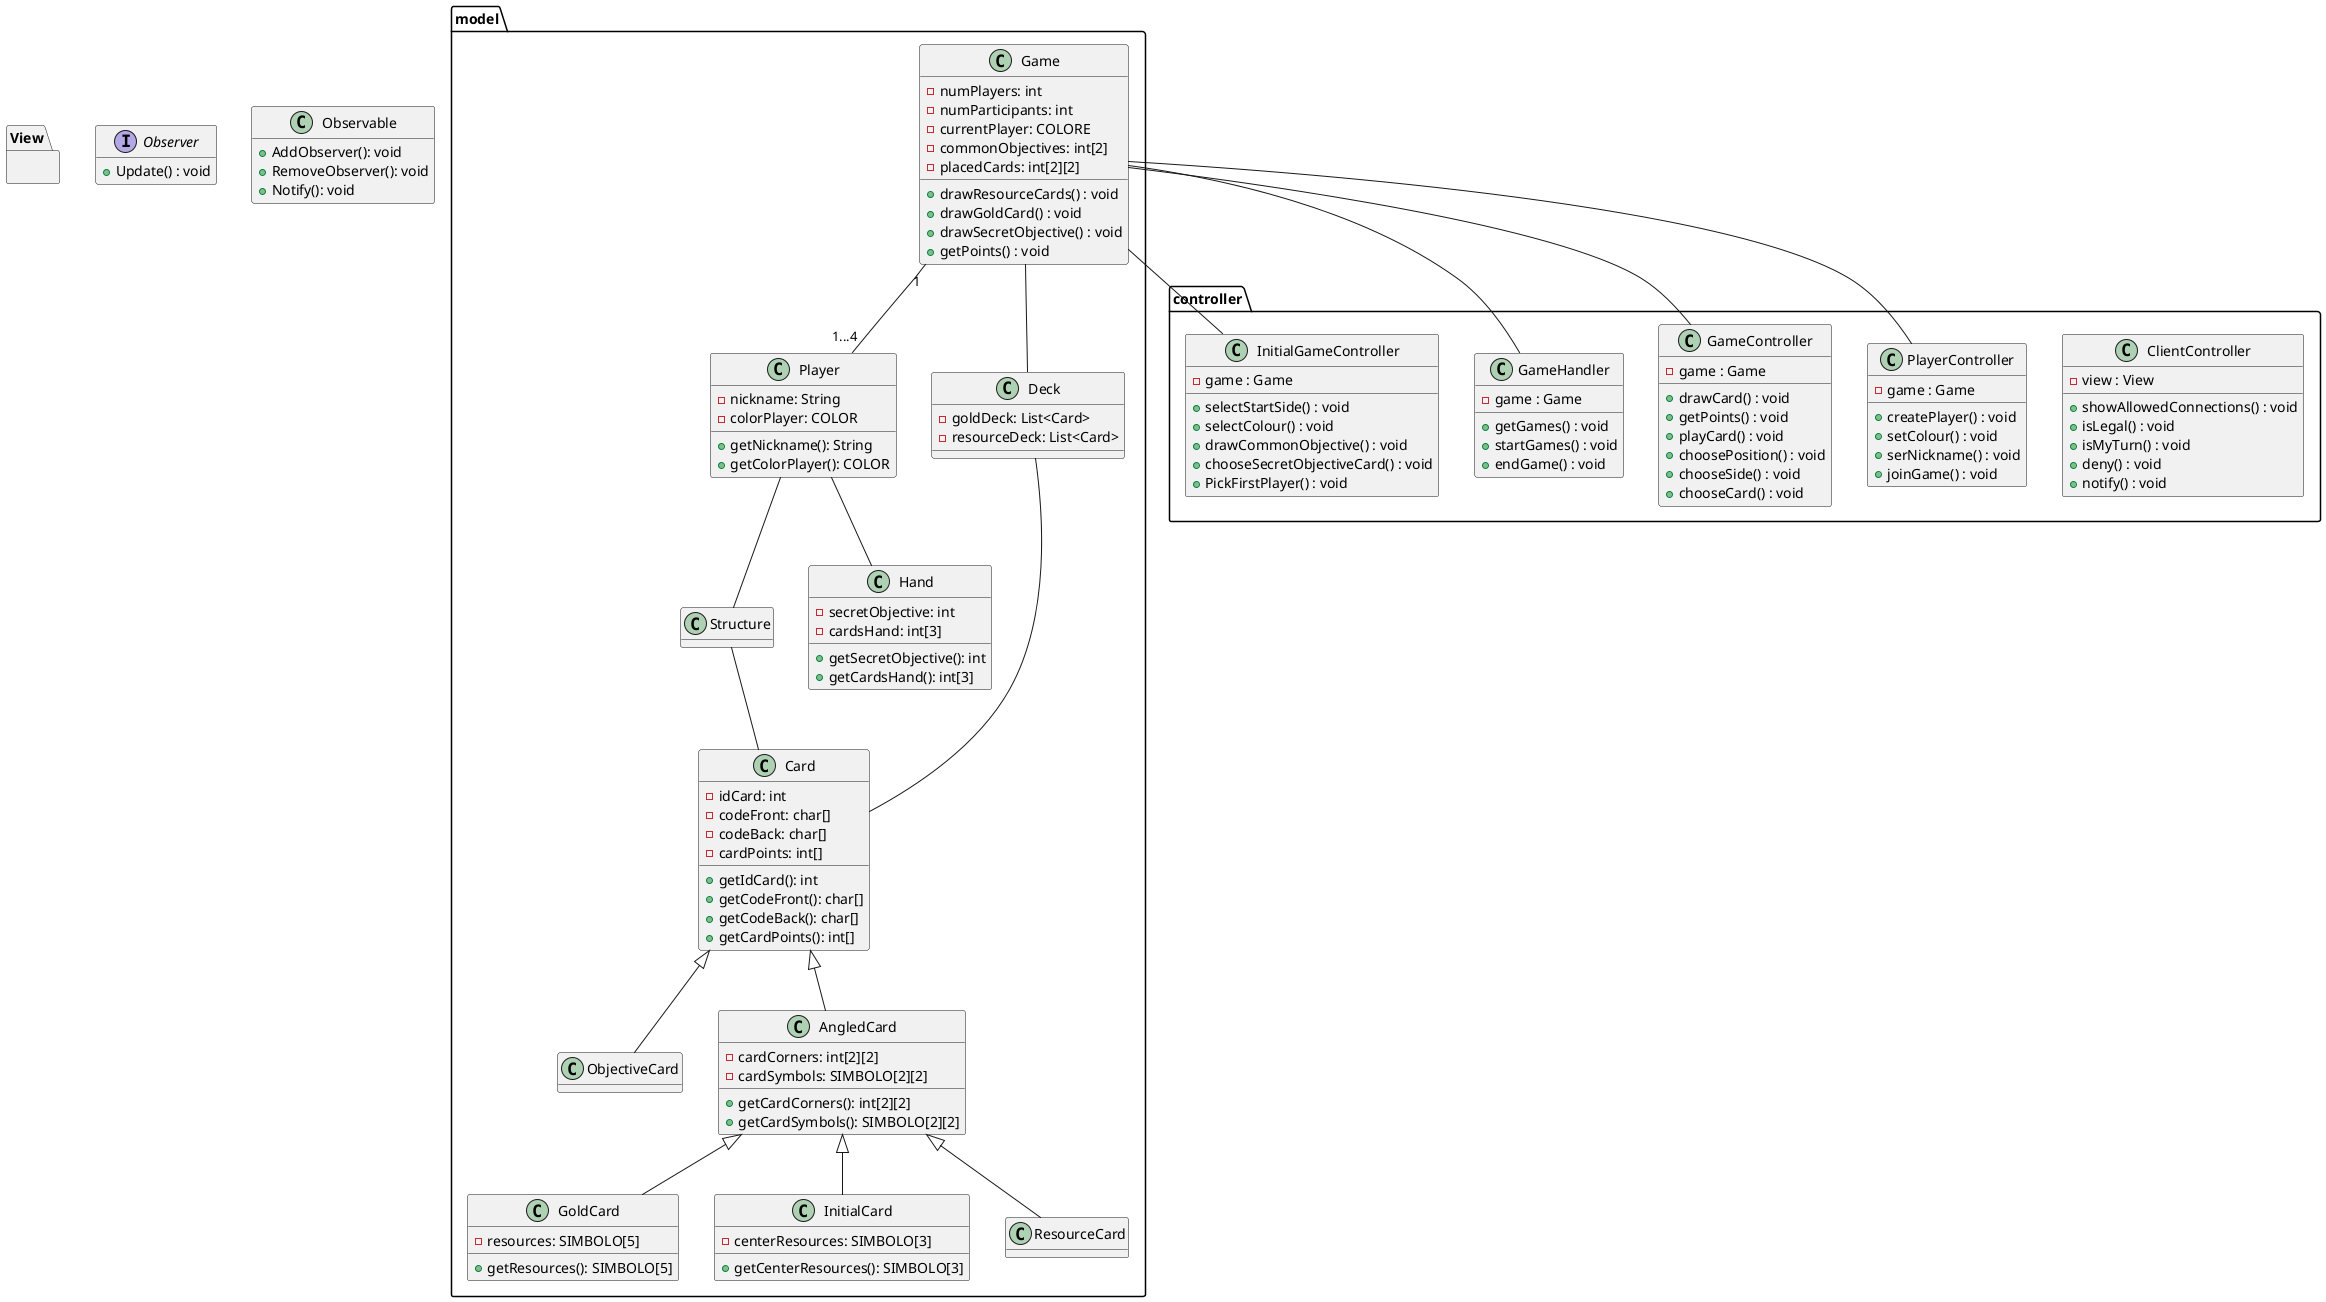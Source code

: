 @startuml uml

hide empty fields

'TODO: '
'1. Enumerazione simboli e colori '
'2. frecce di composizione per struttura - carte '
'3. metodi Game '
'4. tutto controller '
'5. come inserire, cosa inserire per la view '
'6. inserire network? '

package model {

    class Game {
        - numPlayers: int
        - numParticipants: int
        '- ?StadioGioco
        - currentPlayer: COLORE
        '?Board con dizionario colore punteggio
        'check sull'istanza array
        - commonObjectives: int[2]
        - placedCards: int[2][2]


        'Initial'
        + drawResourceCards() : void
        + drawGoldCard() : void
        + drawSecretObjective() : void
        'General'
        + getPoints() : void

    }

    class Player {
        - nickname: String
        - colorPlayer: COLOR

        + getNickname(): String
        + getColorPlayer(): COLOR
    }


    class Card {
        'colore lo codifichiam nell'id? o lo salviamo in una var?
        - idCard: int
        - codeFront: char[]
        - codeBack: char[]
        - cardPoints: int[]

        + getIdCard(): int
        + getCodeFront(): char[]
        + getCodeBack(): char[]
        + getCardPoints(): int[]
    }

    class ObjectiveCard extends Card {
        'tipo dell'obiettivo con enum? o codificato?'
        'non chiarissimo come caratterizzare l'obiettivo'
    }

    class AngledCard extends Card {
        - cardCorners: int[2][2]
        'decidere valore di default per corner non presente, corner presente non collegato, Id/puntatore carrta'
        - cardSymbols: SIMBOLO[2][2]

        + getCardCorners(): int[2][2]
        + getCardSymbols(): SIMBOLO[2][2]
    }

    class GoldCard extends AngledCard {
        - resources: SIMBOLO[5]
        'tipo ^ da capire'
        'caratterizzare tipo obiettivo'

        + getResources(): SIMBOLO[5]
    }

    class InitialCard extends AngledCard {
        - centerResources: SIMBOLO[3]
        'tipo da capire'

        + getCenterResources(): SIMBOLO[3]
    }

    class ResourceCard extends AngledCard {}

    class Structure {}

    class Deck {
        'check sul tipo dinamico statico'
        - goldDeck: List<Card>
        - resourceDeck: List<Card>
    }

    class Hand {
        - secretObjective: int
        - cardsHand: int[3]

        + getSecretObjective(): int
        + getCardsHand(): int[3]
    }
}

package controller {

    class ClientController {
        - view : View
        + showAllowedConnections() : void
        + isLegal() : void
        + isMyTurn() : void
        + deny() : void
        + notify() : void
    }

    class PlayerController {
        - game : Game
        + createPlayer() : void
        + setColour() : void
        + serNickname() : void
        + joinGame() : void
    }

    class GameController {
        - game : Game
        + drawCard() : void
        + getPoints() : void
        + playCard() : void
        + choosePosition() : void
        + chooseSide() : void
        + chooseCard() : void
    }

    class GameHandler {
        - game : Game
        + getGames() : void
        + startGames() : void
        + endGame() : void
    }

    class InitialGameController {
        - game : Game
        + selectStartSide() : void
        + selectColour() : void
        + drawCommonObjective() : void
        + chooseSecretObjectiveCard() : void
        + PickFirstPlayer() : void
    }
}


package View {


}

Interface Observer {
    + Update() : void
}

Class Observable {
    + AddObserver(): void
    + RemoveObserver(): void
    + Notify(): void
}

Game -- InitialGameController
Game -- GameController
Game -- GameHandler
Game -- PlayerController
Game "1" -- "1...4" Player
Game -- Deck
Deck -- Card
Player -- Structure
Player -- Hand
Structure -- Card



@enduml